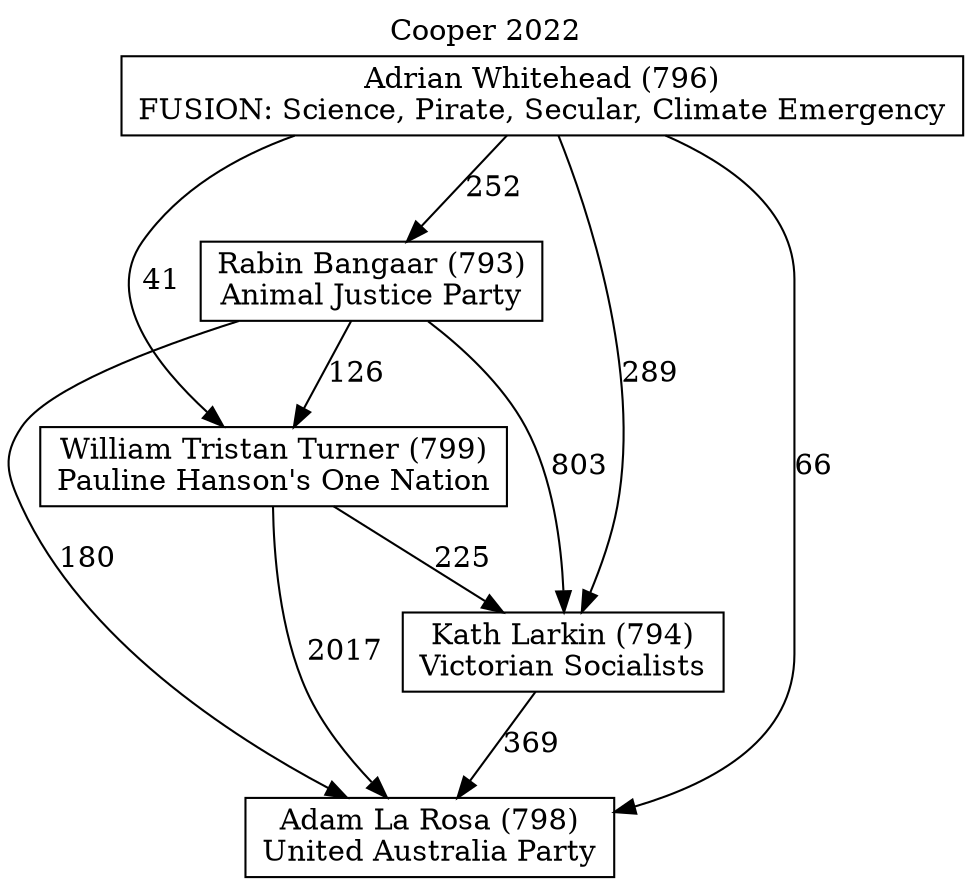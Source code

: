 // House preference flow
digraph "Adam La Rosa (798)_Cooper_2022" {
	graph [label="Cooper 2022" labelloc=t mclimit=10]
	node [shape=box]
	"Adam La Rosa (798)" [label="Adam La Rosa (798)
United Australia Party"]
	"Kath Larkin (794)" [label="Kath Larkin (794)
Victorian Socialists"]
	"William Tristan Turner (799)" [label="William Tristan Turner (799)
Pauline Hanson's One Nation"]
	"Rabin Bangaar (793)" [label="Rabin Bangaar (793)
Animal Justice Party"]
	"Adrian Whitehead (796)" [label="Adrian Whitehead (796)
FUSION: Science, Pirate, Secular, Climate Emergency"]
	"Kath Larkin (794)" -> "Adam La Rosa (798)" [label=369]
	"William Tristan Turner (799)" -> "Kath Larkin (794)" [label=225]
	"Rabin Bangaar (793)" -> "William Tristan Turner (799)" [label=126]
	"Adrian Whitehead (796)" -> "Rabin Bangaar (793)" [label=252]
	"William Tristan Turner (799)" -> "Adam La Rosa (798)" [label=2017]
	"Rabin Bangaar (793)" -> "Adam La Rosa (798)" [label=180]
	"Adrian Whitehead (796)" -> "Adam La Rosa (798)" [label=66]
	"Adrian Whitehead (796)" -> "William Tristan Turner (799)" [label=41]
	"Rabin Bangaar (793)" -> "Kath Larkin (794)" [label=803]
	"Adrian Whitehead (796)" -> "Kath Larkin (794)" [label=289]
}
